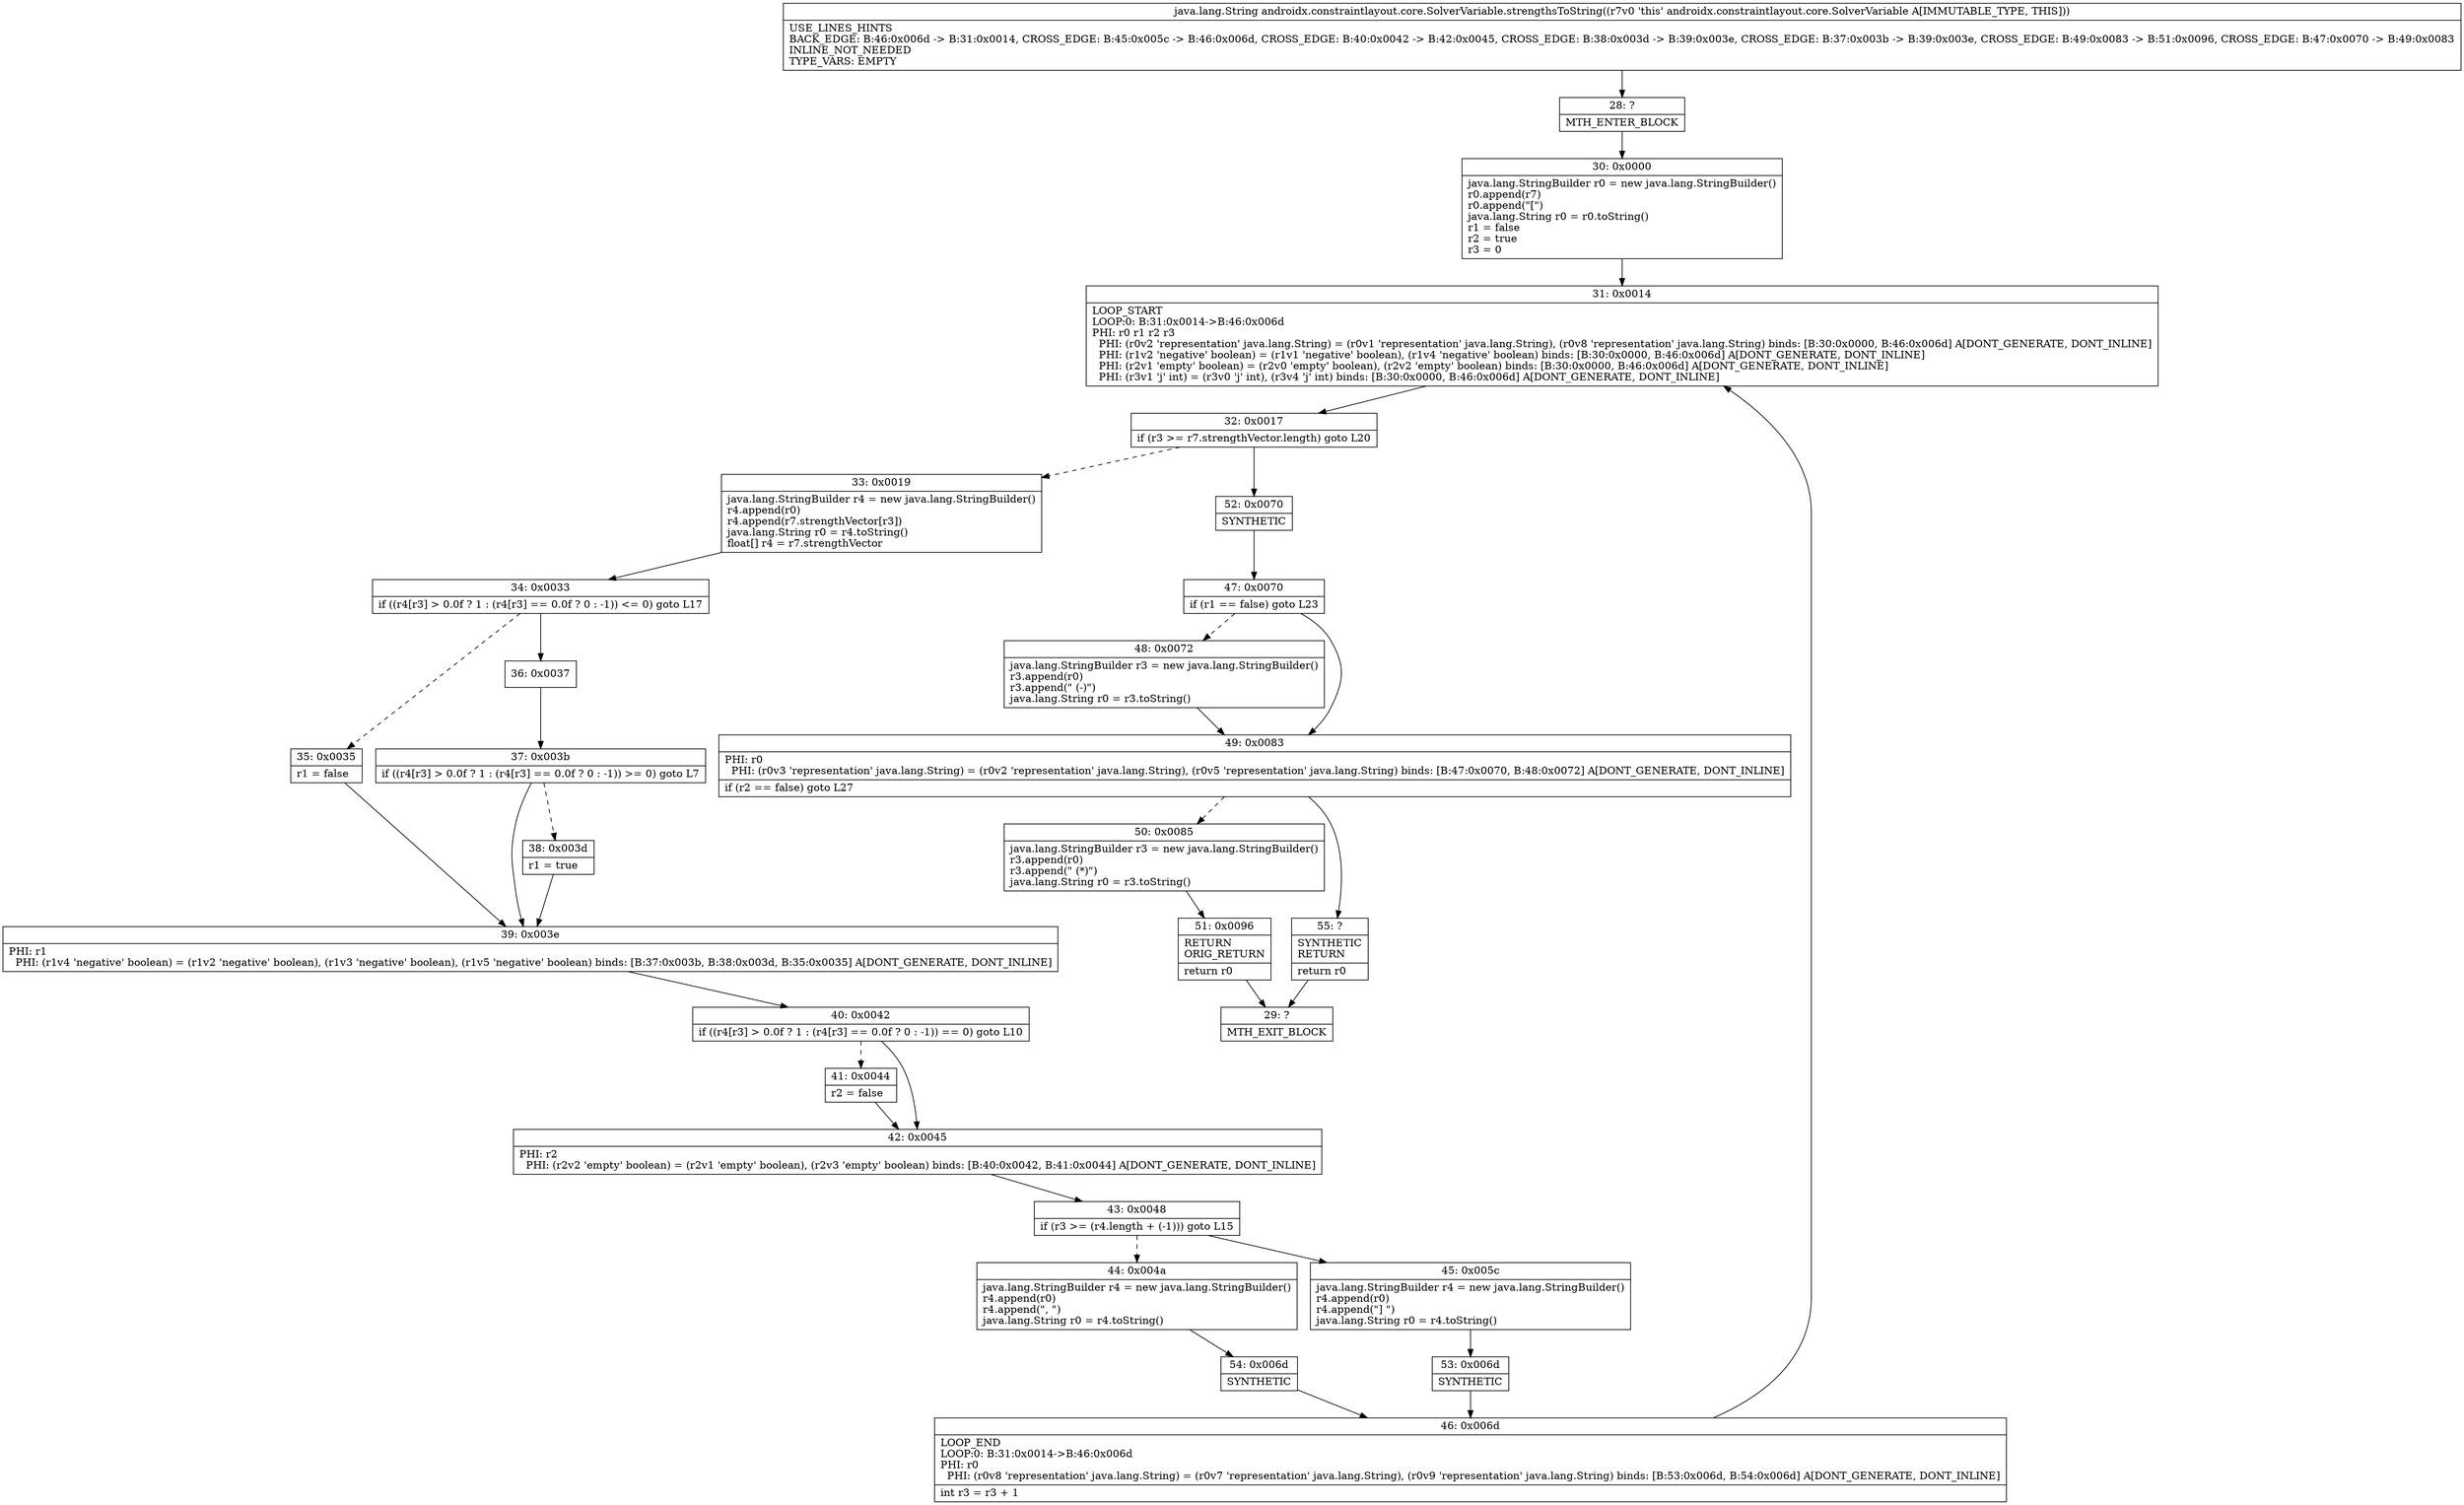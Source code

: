 digraph "CFG forandroidx.constraintlayout.core.SolverVariable.strengthsToString()Ljava\/lang\/String;" {
Node_28 [shape=record,label="{28\:\ ?|MTH_ENTER_BLOCK\l}"];
Node_30 [shape=record,label="{30\:\ 0x0000|java.lang.StringBuilder r0 = new java.lang.StringBuilder()\lr0.append(r7)\lr0.append(\"[\")\ljava.lang.String r0 = r0.toString()\lr1 = false\lr2 = true\lr3 = 0\l}"];
Node_31 [shape=record,label="{31\:\ 0x0014|LOOP_START\lLOOP:0: B:31:0x0014\-\>B:46:0x006d\lPHI: r0 r1 r2 r3 \l  PHI: (r0v2 'representation' java.lang.String) = (r0v1 'representation' java.lang.String), (r0v8 'representation' java.lang.String) binds: [B:30:0x0000, B:46:0x006d] A[DONT_GENERATE, DONT_INLINE]\l  PHI: (r1v2 'negative' boolean) = (r1v1 'negative' boolean), (r1v4 'negative' boolean) binds: [B:30:0x0000, B:46:0x006d] A[DONT_GENERATE, DONT_INLINE]\l  PHI: (r2v1 'empty' boolean) = (r2v0 'empty' boolean), (r2v2 'empty' boolean) binds: [B:30:0x0000, B:46:0x006d] A[DONT_GENERATE, DONT_INLINE]\l  PHI: (r3v1 'j' int) = (r3v0 'j' int), (r3v4 'j' int) binds: [B:30:0x0000, B:46:0x006d] A[DONT_GENERATE, DONT_INLINE]\l}"];
Node_32 [shape=record,label="{32\:\ 0x0017|if (r3 \>= r7.strengthVector.length) goto L20\l}"];
Node_33 [shape=record,label="{33\:\ 0x0019|java.lang.StringBuilder r4 = new java.lang.StringBuilder()\lr4.append(r0)\lr4.append(r7.strengthVector[r3])\ljava.lang.String r0 = r4.toString()\lfloat[] r4 = r7.strengthVector\l}"];
Node_34 [shape=record,label="{34\:\ 0x0033|if ((r4[r3] \> 0.0f ? 1 : (r4[r3] == 0.0f ? 0 : \-1)) \<= 0) goto L17\l}"];
Node_35 [shape=record,label="{35\:\ 0x0035|r1 = false\l}"];
Node_39 [shape=record,label="{39\:\ 0x003e|PHI: r1 \l  PHI: (r1v4 'negative' boolean) = (r1v2 'negative' boolean), (r1v3 'negative' boolean), (r1v5 'negative' boolean) binds: [B:37:0x003b, B:38:0x003d, B:35:0x0035] A[DONT_GENERATE, DONT_INLINE]\l}"];
Node_40 [shape=record,label="{40\:\ 0x0042|if ((r4[r3] \> 0.0f ? 1 : (r4[r3] == 0.0f ? 0 : \-1)) == 0) goto L10\l}"];
Node_41 [shape=record,label="{41\:\ 0x0044|r2 = false\l}"];
Node_42 [shape=record,label="{42\:\ 0x0045|PHI: r2 \l  PHI: (r2v2 'empty' boolean) = (r2v1 'empty' boolean), (r2v3 'empty' boolean) binds: [B:40:0x0042, B:41:0x0044] A[DONT_GENERATE, DONT_INLINE]\l}"];
Node_43 [shape=record,label="{43\:\ 0x0048|if (r3 \>= (r4.length + (\-1))) goto L15\l}"];
Node_44 [shape=record,label="{44\:\ 0x004a|java.lang.StringBuilder r4 = new java.lang.StringBuilder()\lr4.append(r0)\lr4.append(\", \")\ljava.lang.String r0 = r4.toString()\l}"];
Node_54 [shape=record,label="{54\:\ 0x006d|SYNTHETIC\l}"];
Node_46 [shape=record,label="{46\:\ 0x006d|LOOP_END\lLOOP:0: B:31:0x0014\-\>B:46:0x006d\lPHI: r0 \l  PHI: (r0v8 'representation' java.lang.String) = (r0v7 'representation' java.lang.String), (r0v9 'representation' java.lang.String) binds: [B:53:0x006d, B:54:0x006d] A[DONT_GENERATE, DONT_INLINE]\l|int r3 = r3 + 1\l}"];
Node_45 [shape=record,label="{45\:\ 0x005c|java.lang.StringBuilder r4 = new java.lang.StringBuilder()\lr4.append(r0)\lr4.append(\"] \")\ljava.lang.String r0 = r4.toString()\l}"];
Node_53 [shape=record,label="{53\:\ 0x006d|SYNTHETIC\l}"];
Node_36 [shape=record,label="{36\:\ 0x0037}"];
Node_37 [shape=record,label="{37\:\ 0x003b|if ((r4[r3] \> 0.0f ? 1 : (r4[r3] == 0.0f ? 0 : \-1)) \>= 0) goto L7\l}"];
Node_38 [shape=record,label="{38\:\ 0x003d|r1 = true\l}"];
Node_52 [shape=record,label="{52\:\ 0x0070|SYNTHETIC\l}"];
Node_47 [shape=record,label="{47\:\ 0x0070|if (r1 == false) goto L23\l}"];
Node_48 [shape=record,label="{48\:\ 0x0072|java.lang.StringBuilder r3 = new java.lang.StringBuilder()\lr3.append(r0)\lr3.append(\" (\-)\")\ljava.lang.String r0 = r3.toString()\l}"];
Node_49 [shape=record,label="{49\:\ 0x0083|PHI: r0 \l  PHI: (r0v3 'representation' java.lang.String) = (r0v2 'representation' java.lang.String), (r0v5 'representation' java.lang.String) binds: [B:47:0x0070, B:48:0x0072] A[DONT_GENERATE, DONT_INLINE]\l|if (r2 == false) goto L27\l}"];
Node_50 [shape=record,label="{50\:\ 0x0085|java.lang.StringBuilder r3 = new java.lang.StringBuilder()\lr3.append(r0)\lr3.append(\" (*)\")\ljava.lang.String r0 = r3.toString()\l}"];
Node_51 [shape=record,label="{51\:\ 0x0096|RETURN\lORIG_RETURN\l|return r0\l}"];
Node_29 [shape=record,label="{29\:\ ?|MTH_EXIT_BLOCK\l}"];
Node_55 [shape=record,label="{55\:\ ?|SYNTHETIC\lRETURN\l|return r0\l}"];
MethodNode[shape=record,label="{java.lang.String androidx.constraintlayout.core.SolverVariable.strengthsToString((r7v0 'this' androidx.constraintlayout.core.SolverVariable A[IMMUTABLE_TYPE, THIS]))  | USE_LINES_HINTS\lBACK_EDGE: B:46:0x006d \-\> B:31:0x0014, CROSS_EDGE: B:45:0x005c \-\> B:46:0x006d, CROSS_EDGE: B:40:0x0042 \-\> B:42:0x0045, CROSS_EDGE: B:38:0x003d \-\> B:39:0x003e, CROSS_EDGE: B:37:0x003b \-\> B:39:0x003e, CROSS_EDGE: B:49:0x0083 \-\> B:51:0x0096, CROSS_EDGE: B:47:0x0070 \-\> B:49:0x0083\lINLINE_NOT_NEEDED\lTYPE_VARS: EMPTY\l}"];
MethodNode -> Node_28;Node_28 -> Node_30;
Node_30 -> Node_31;
Node_31 -> Node_32;
Node_32 -> Node_33[style=dashed];
Node_32 -> Node_52;
Node_33 -> Node_34;
Node_34 -> Node_35[style=dashed];
Node_34 -> Node_36;
Node_35 -> Node_39;
Node_39 -> Node_40;
Node_40 -> Node_41[style=dashed];
Node_40 -> Node_42;
Node_41 -> Node_42;
Node_42 -> Node_43;
Node_43 -> Node_44[style=dashed];
Node_43 -> Node_45;
Node_44 -> Node_54;
Node_54 -> Node_46;
Node_46 -> Node_31;
Node_45 -> Node_53;
Node_53 -> Node_46;
Node_36 -> Node_37;
Node_37 -> Node_38[style=dashed];
Node_37 -> Node_39;
Node_38 -> Node_39;
Node_52 -> Node_47;
Node_47 -> Node_48[style=dashed];
Node_47 -> Node_49;
Node_48 -> Node_49;
Node_49 -> Node_50[style=dashed];
Node_49 -> Node_55;
Node_50 -> Node_51;
Node_51 -> Node_29;
Node_55 -> Node_29;
}

